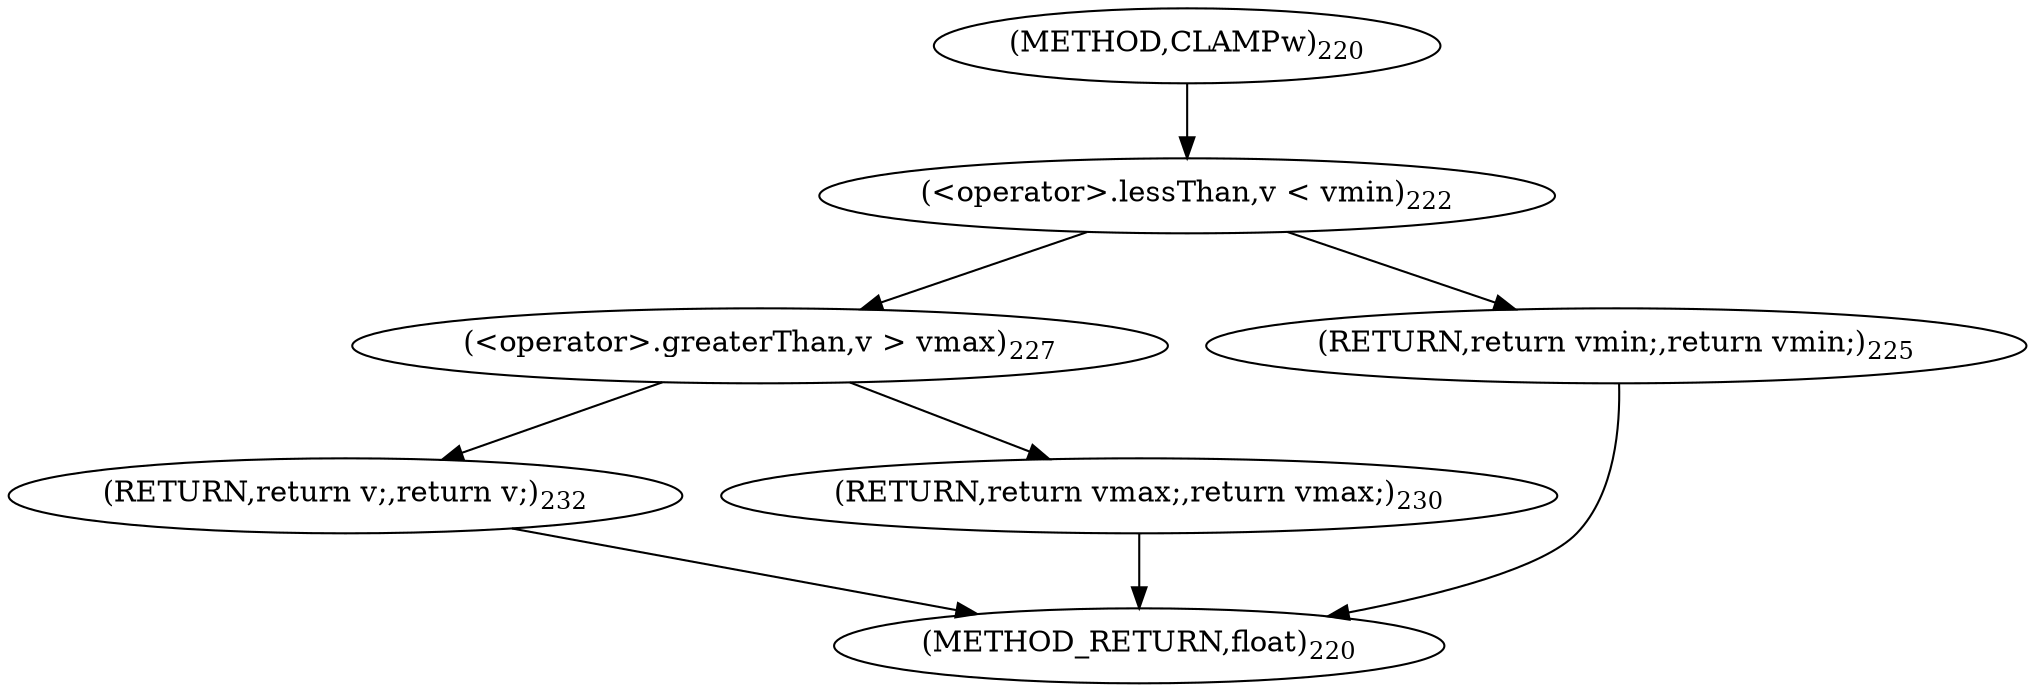 digraph "CLAMPw" {  
"7371" [label = <(RETURN,return v;,return v;)<SUB>232</SUB>> ]
"7358" [label = <(&lt;operator&gt;.lessThan,v &lt; vmin)<SUB>222</SUB>> ]
"7365" [label = <(&lt;operator&gt;.greaterThan,v &gt; vmax)<SUB>227</SUB>> ]
"7362" [label = <(RETURN,return vmin;,return vmin;)<SUB>225</SUB>> ]
"7369" [label = <(RETURN,return vmax;,return vmax;)<SUB>230</SUB>> ]
"7352" [label = <(METHOD,CLAMPw)<SUB>220</SUB>> ]
"7373" [label = <(METHOD_RETURN,float)<SUB>220</SUB>> ]
  "7371" -> "7373" 
  "7358" -> "7362" 
  "7358" -> "7365" 
  "7365" -> "7369" 
  "7365" -> "7371" 
  "7362" -> "7373" 
  "7369" -> "7373" 
  "7352" -> "7358" 
}
